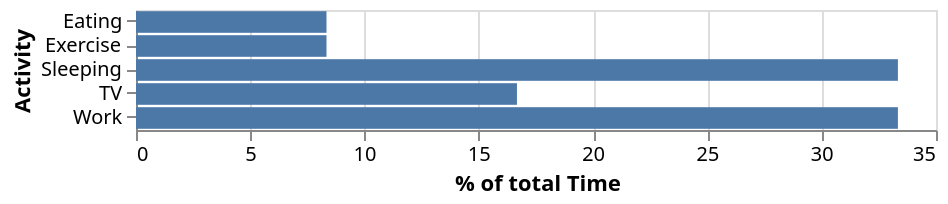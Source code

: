 {
  "$schema": "https://vega.github.io/schema/vega-lite/v5.json",
  "description": "A bar graph showing what activites consume what percentage of the day.",
  "data": {
    "values": [
      {
        "Activity": "Sleeping",
        "Time": 8
      },
      {
        "Activity": "Eating",
        "Time": 2
      },
      {
        "Activity": "TV",
        "Time": 4
      },
      {
        "Activity": "Work",
        "Time": 8
      },
      {
        "Activity": "Exercise",
        "Time": 2
      }
    ]
  },
  "transform": [
    {
      "window": [
        {
          "op": "sum",
          "field": "Time",
          "as": "TotalTime"
        }
      ],
      "frame": [
        null,
        null
      ]
    },
    {
      "calculate": "datum.Time/datum.TotalTime * 100",
      "as": "PercentOfTotal"
    }
  ],
  "width": 400,
  "height": {
    "step": 12
  },
  "mark": "bar",
  "encoding": {
    "x": {
      "field": "PercentOfTotal",
      "type": "quantitative",
      "title": "% of total Time"
    },
    "y": {
      "field": "Activity",
      "type": "nominal"
    }
  }
}